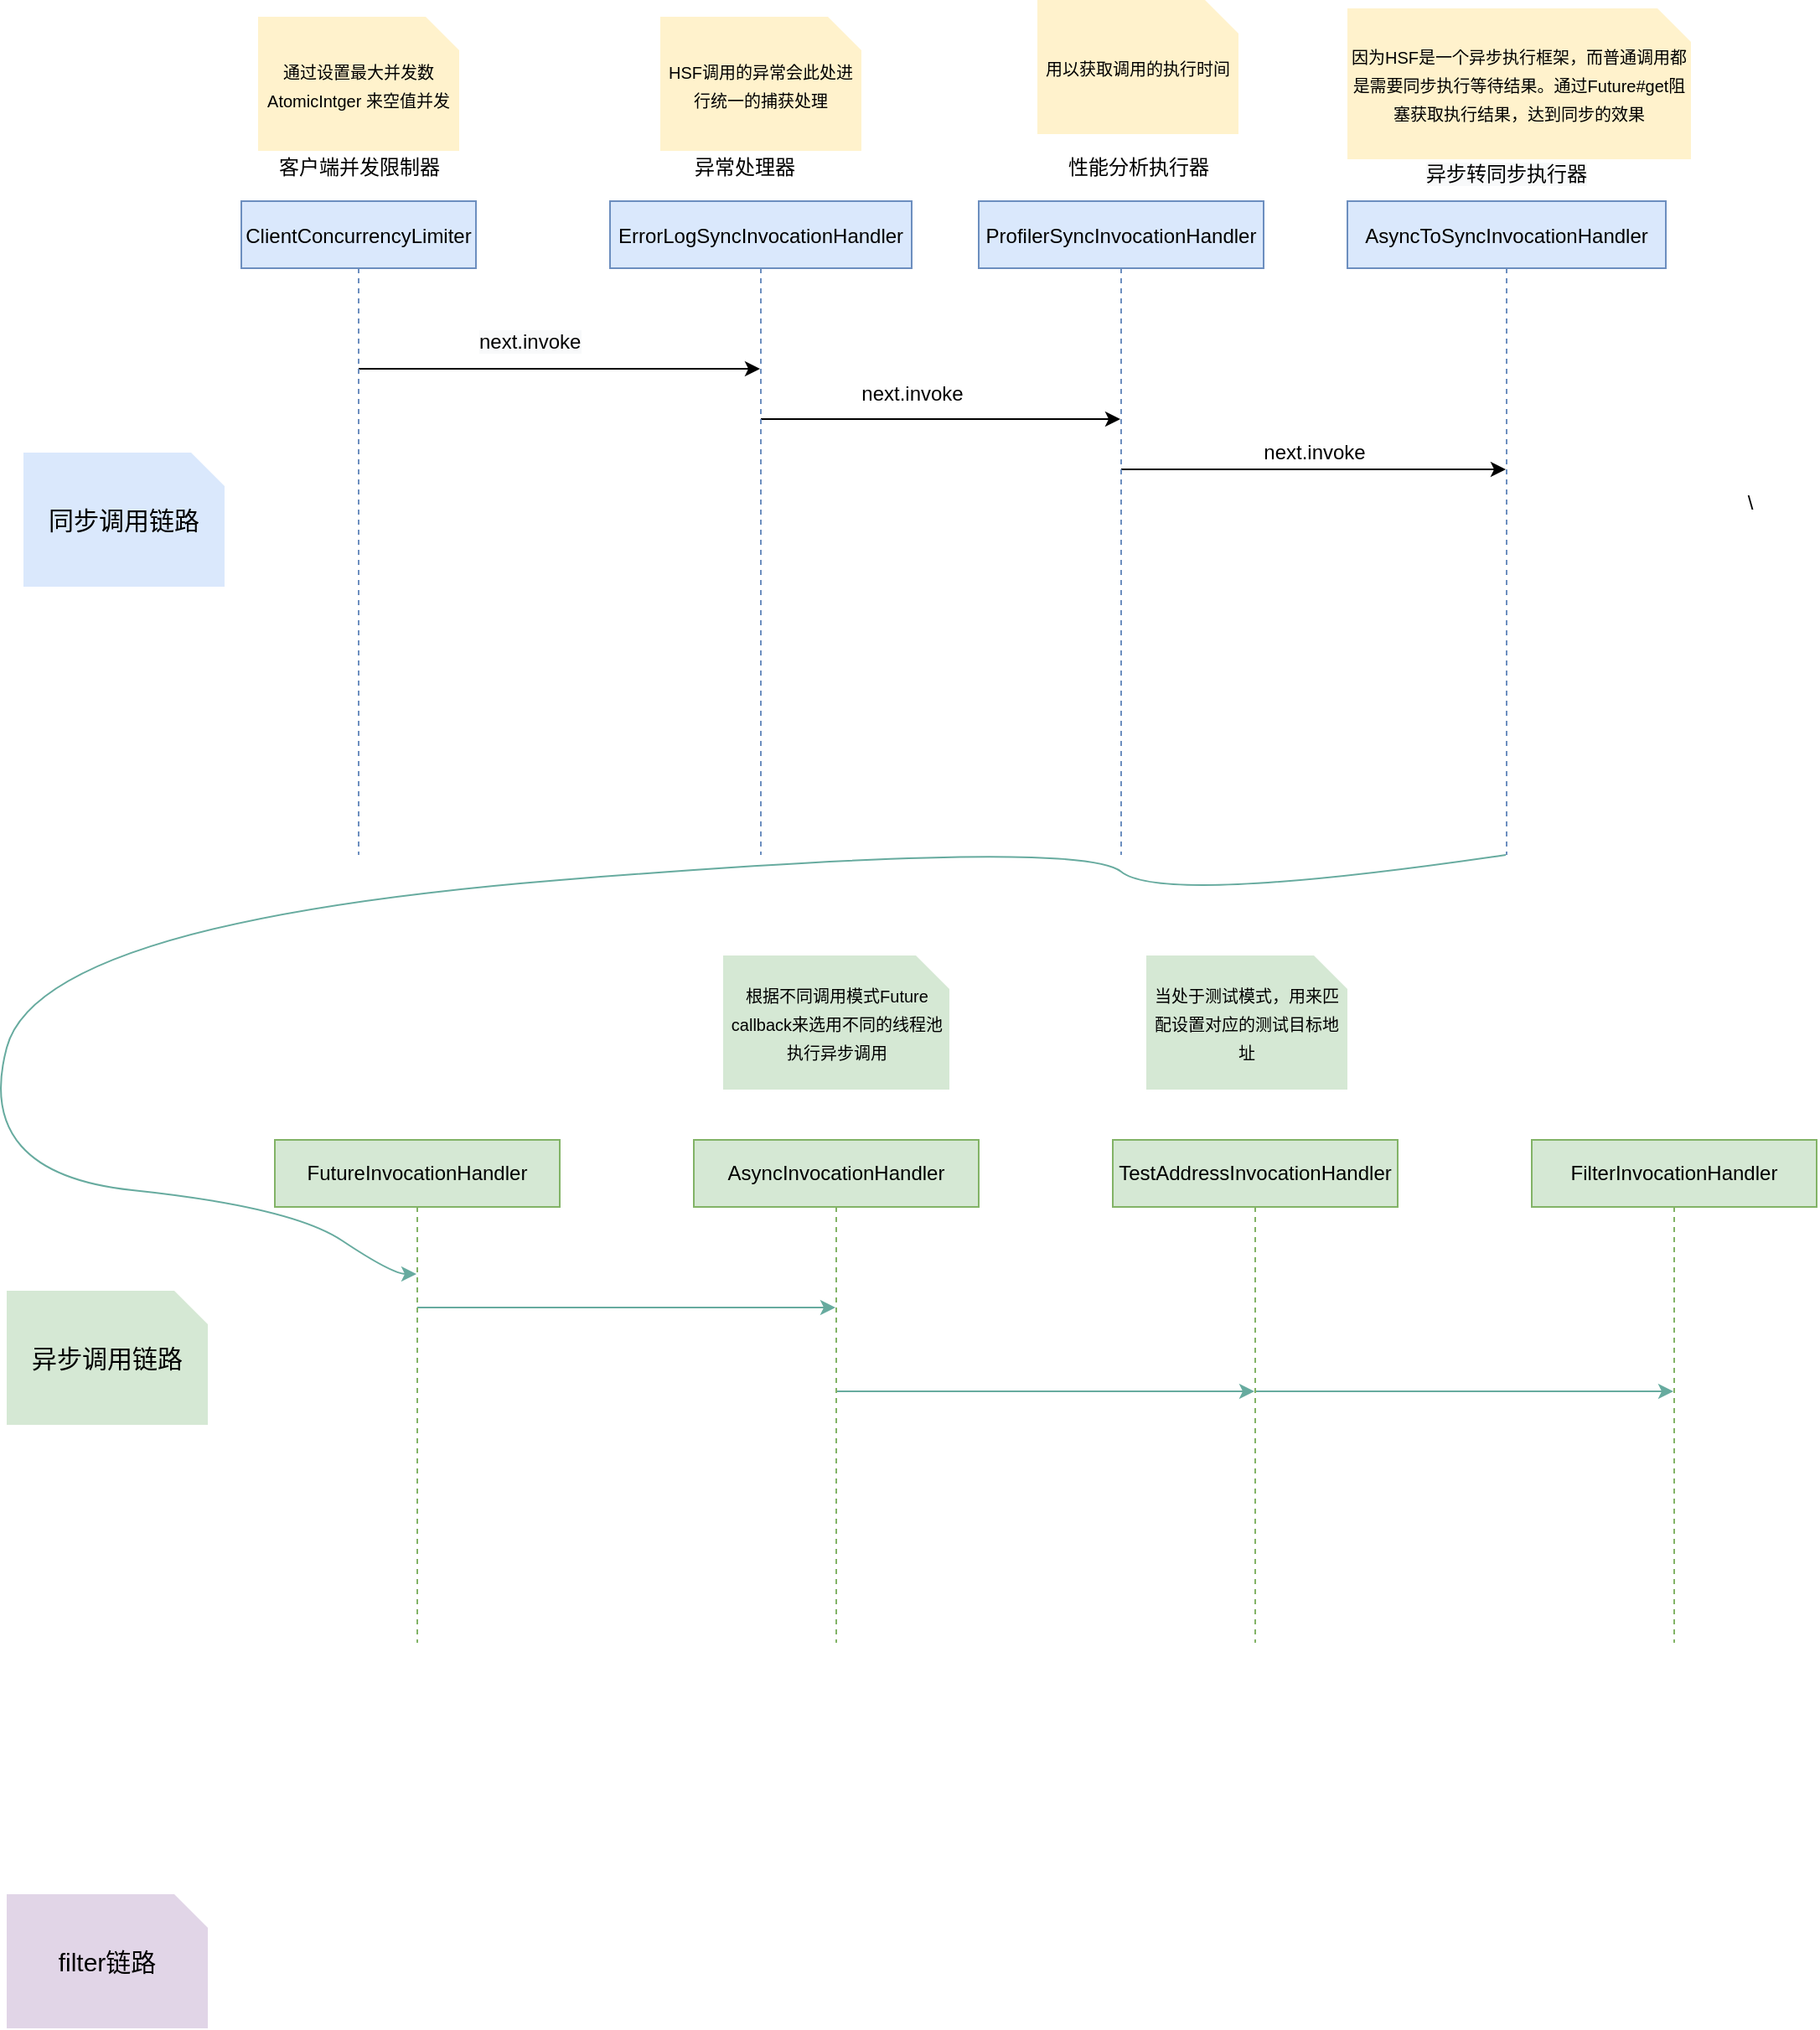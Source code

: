 <mxfile version="14.1.1" type="github">
  <diagram id="kgpKYQtTHZ0yAKxKKP6v" name="Page-1">
    <mxGraphModel dx="2617" dy="2259" grid="1" gridSize="10" guides="1" tooltips="1" connect="1" arrows="1" fold="1" page="1" pageScale="1" pageWidth="850" pageHeight="1100" math="0" shadow="0">
      <root>
        <mxCell id="0" />
        <mxCell id="1" parent="0" />
        <mxCell id="x7nl987tTBAlt_DvxvBK-10" value="" style="edgeStyle=orthogonalEdgeStyle;rounded=0;orthogonalLoop=1;jettySize=auto;html=1;" parent="1" source="3nuBFxr9cyL0pnOWT2aG-5" target="x7nl987tTBAlt_DvxvBK-9" edge="1">
          <mxGeometry relative="1" as="geometry">
            <Array as="points">
              <mxPoint x="100" y="200" />
              <mxPoint x="100" y="200" />
            </Array>
          </mxGeometry>
        </mxCell>
        <mxCell id="3nuBFxr9cyL0pnOWT2aG-5" value="ClientConcurrencyLimiter" style="shape=umlLifeline;perimeter=lifelinePerimeter;container=1;collapsible=0;recursiveResize=0;rounded=0;shadow=0;strokeWidth=1;fillColor=#dae8fc;strokeColor=#6c8ebf;" parent="1" vertex="1">
          <mxGeometry x="-70" y="100" width="140" height="390" as="geometry" />
        </mxCell>
        <mxCell id="x7nl987tTBAlt_DvxvBK-12" value="" style="edgeStyle=orthogonalEdgeStyle;rounded=0;orthogonalLoop=1;jettySize=auto;html=1;" parent="1" source="x7nl987tTBAlt_DvxvBK-9" target="x7nl987tTBAlt_DvxvBK-11" edge="1">
          <mxGeometry relative="1" as="geometry">
            <Array as="points">
              <mxPoint x="350" y="230" />
              <mxPoint x="350" y="230" />
            </Array>
          </mxGeometry>
        </mxCell>
        <mxCell id="x7nl987tTBAlt_DvxvBK-9" value="ErrorLogSyncInvocationHandler" style="shape=umlLifeline;perimeter=lifelinePerimeter;container=1;collapsible=0;recursiveResize=0;rounded=0;shadow=0;strokeWidth=1;fillColor=#dae8fc;strokeColor=#6c8ebf;" parent="1" vertex="1">
          <mxGeometry x="150" y="100" width="180" height="390" as="geometry" />
        </mxCell>
        <mxCell id="x7nl987tTBAlt_DvxvBK-16" value="" style="edgeStyle=orthogonalEdgeStyle;rounded=0;orthogonalLoop=1;jettySize=auto;html=1;" parent="1" source="x7nl987tTBAlt_DvxvBK-11" target="x7nl987tTBAlt_DvxvBK-15" edge="1">
          <mxGeometry relative="1" as="geometry">
            <Array as="points">
              <mxPoint x="550" y="260" />
              <mxPoint x="550" y="260" />
            </Array>
          </mxGeometry>
        </mxCell>
        <mxCell id="x7nl987tTBAlt_DvxvBK-11" value="ProfilerSyncInvocationHandler" style="shape=umlLifeline;perimeter=lifelinePerimeter;container=1;collapsible=0;recursiveResize=0;rounded=0;shadow=0;strokeWidth=1;fillColor=#dae8fc;strokeColor=#6c8ebf;" parent="1" vertex="1">
          <mxGeometry x="370" y="100" width="170" height="390" as="geometry" />
        </mxCell>
        <mxCell id="x7nl987tTBAlt_DvxvBK-15" value="AsyncToSyncInvocationHandler" style="shape=umlLifeline;perimeter=lifelinePerimeter;container=1;collapsible=0;recursiveResize=0;rounded=0;shadow=0;strokeWidth=1;fillColor=#dae8fc;strokeColor=#6c8ebf;" parent="1" vertex="1">
          <mxGeometry x="590" y="100" width="190" height="390" as="geometry" />
        </mxCell>
        <mxCell id="la7sN57ci4mc6fE4O83t-3" value="next.invoke" style="text;html=1;align=center;verticalAlign=middle;resizable=0;points=[];autosize=1;" vertex="1" parent="1">
          <mxGeometry x="290" y="205" width="80" height="20" as="geometry" />
        </mxCell>
        <mxCell id="la7sN57ci4mc6fE4O83t-4" value="&lt;meta charset=&quot;utf-8&quot;&gt;&lt;span style=&quot;color: rgb(0, 0, 0); font-family: helvetica; font-size: 12px; font-style: normal; font-weight: 400; letter-spacing: normal; text-align: center; text-indent: 0px; text-transform: none; word-spacing: 0px; background-color: rgb(248, 249, 250); display: inline; float: none;&quot;&gt;next.invoke&lt;/span&gt;" style="text;whiteSpace=wrap;html=1;" vertex="1" parent="1">
          <mxGeometry x="70" y="170" width="90" height="30" as="geometry" />
        </mxCell>
        <mxCell id="la7sN57ci4mc6fE4O83t-5" value="next.invoke" style="text;html=1;align=center;verticalAlign=middle;resizable=0;points=[];autosize=1;" vertex="1" parent="1">
          <mxGeometry x="530" y="240" width="80" height="20" as="geometry" />
        </mxCell>
        <mxCell id="la7sN57ci4mc6fE4O83t-6" value="客户端并发限制器" style="text;html=1;align=center;verticalAlign=middle;resizable=0;points=[];autosize=1;" vertex="1" parent="1">
          <mxGeometry x="-55" y="70" width="110" height="20" as="geometry" />
        </mxCell>
        <mxCell id="la7sN57ci4mc6fE4O83t-7" value="&lt;font color=&quot;#000000&quot; size=&quot;1&quot;&gt;通过设置最大并发数 AtomicIntger 来空值并发&lt;/font&gt;" style="shape=note;strokeWidth=2;fontSize=14;size=20;whiteSpace=wrap;html=1;fillColor=#fff2cc;fontColor=#666600;strokeColor=none;" vertex="1" parent="1">
          <mxGeometry x="-60" y="-10" width="120" height="80" as="geometry" />
        </mxCell>
        <mxCell id="la7sN57ci4mc6fE4O83t-8" value="&lt;font color=&quot;#000000&quot; size=&quot;1&quot;&gt;HSF调用的异常会此处进行统一的捕获处理&lt;/font&gt;" style="shape=note;strokeWidth=2;fontSize=14;size=20;whiteSpace=wrap;html=1;fillColor=#fff2cc;fontColor=#666600;strokeColor=none;" vertex="1" parent="1">
          <mxGeometry x="180" y="-10" width="120" height="80" as="geometry" />
        </mxCell>
        <mxCell id="la7sN57ci4mc6fE4O83t-9" value="异常处理器" style="text;html=1;align=center;verticalAlign=middle;resizable=0;points=[];autosize=1;" vertex="1" parent="1">
          <mxGeometry x="190" y="70" width="80" height="20" as="geometry" />
        </mxCell>
        <mxCell id="la7sN57ci4mc6fE4O83t-10" value="&lt;font color=&quot;#000000&quot; size=&quot;1&quot;&gt;用以获取调用的执行时间&lt;/font&gt;" style="shape=note;strokeWidth=2;fontSize=14;size=20;whiteSpace=wrap;html=1;fillColor=#fff2cc;fontColor=#666600;strokeColor=none;" vertex="1" parent="1">
          <mxGeometry x="405" y="-20" width="120" height="80" as="geometry" />
        </mxCell>
        <mxCell id="la7sN57ci4mc6fE4O83t-11" value="性能分析执行器" style="text;html=1;align=center;verticalAlign=middle;resizable=0;points=[];autosize=1;" vertex="1" parent="1">
          <mxGeometry x="415" y="70" width="100" height="20" as="geometry" />
        </mxCell>
        <mxCell id="la7sN57ci4mc6fE4O83t-12" value="&lt;font color=&quot;#000000&quot; size=&quot;1&quot;&gt;因为HSF是一个异步执行框架，而普通调用都是需要同步执行等待结果。通过Future#get阻塞获取执行结果，达到同步的效果&lt;/font&gt;" style="shape=note;strokeWidth=2;fontSize=14;size=20;whiteSpace=wrap;html=1;fillColor=#fff2cc;fontColor=#666600;strokeColor=none;" vertex="1" parent="1">
          <mxGeometry x="590" y="-15" width="205" height="90" as="geometry" />
        </mxCell>
        <mxCell id="la7sN57ci4mc6fE4O83t-13" value="&lt;span style=&quot;color: rgb(0 , 0 , 0) ; font-family: &amp;#34;helvetica&amp;#34; ; font-size: 12px ; font-style: normal ; font-weight: 400 ; letter-spacing: normal ; text-align: center ; text-indent: 0px ; text-transform: none ; word-spacing: 0px ; background-color: rgb(248 , 249 , 250) ; display: inline ; float: none&quot;&gt;异步转同步执行器&lt;/span&gt;" style="text;whiteSpace=wrap;html=1;" vertex="1" parent="1">
          <mxGeometry x="635" y="70" width="110" height="30" as="geometry" />
        </mxCell>
        <mxCell id="la7sN57ci4mc6fE4O83t-16" value="\" style="text;html=1;align=center;verticalAlign=middle;resizable=0;points=[];autosize=1;" vertex="1" parent="1">
          <mxGeometry x="820" y="270" width="20" height="20" as="geometry" />
        </mxCell>
        <mxCell id="la7sN57ci4mc6fE4O83t-26" value="" style="edgeStyle=orthogonalEdgeStyle;rounded=0;orthogonalLoop=1;jettySize=auto;html=1;strokeColor=#67AB9F;" edge="1" parent="1" source="la7sN57ci4mc6fE4O83t-19" target="la7sN57ci4mc6fE4O83t-25">
          <mxGeometry relative="1" as="geometry">
            <Array as="points">
              <mxPoint x="170" y="760" />
              <mxPoint x="170" y="760" />
            </Array>
          </mxGeometry>
        </mxCell>
        <mxCell id="la7sN57ci4mc6fE4O83t-19" value="FutureInvocationHandler" style="shape=umlLifeline;perimeter=lifelinePerimeter;whiteSpace=wrap;html=1;container=1;collapsible=0;recursiveResize=0;outlineConnect=0;fillColor=#d5e8d4;strokeColor=#82b366;" vertex="1" parent="1">
          <mxGeometry x="-50" y="660" width="170" height="300" as="geometry" />
        </mxCell>
        <mxCell id="la7sN57ci4mc6fE4O83t-21" value="&lt;font color=&quot;#000000&quot; style=&quot;font-size: 15px&quot;&gt;同步调用链路&lt;/font&gt;" style="shape=note;strokeWidth=2;fontSize=14;size=20;whiteSpace=wrap;html=1;fillColor=#dae8fc;strokeColor=none;" vertex="1" parent="1">
          <mxGeometry x="-200" y="250" width="120" height="80" as="geometry" />
        </mxCell>
        <mxCell id="la7sN57ci4mc6fE4O83t-24" value="&lt;font color=&quot;#000000&quot; style=&quot;font-size: 15px&quot;&gt;异步调用链路&lt;/font&gt;" style="shape=note;strokeWidth=2;fontSize=14;size=20;whiteSpace=wrap;html=1;fillColor=#d5e8d4;strokeColor=none;" vertex="1" parent="1">
          <mxGeometry x="-210" y="750" width="120" height="80" as="geometry" />
        </mxCell>
        <mxCell id="la7sN57ci4mc6fE4O83t-28" value="" style="edgeStyle=orthogonalEdgeStyle;rounded=0;orthogonalLoop=1;jettySize=auto;html=1;strokeColor=#67AB9F;" edge="1" parent="1" source="la7sN57ci4mc6fE4O83t-25" target="la7sN57ci4mc6fE4O83t-27">
          <mxGeometry relative="1" as="geometry">
            <Array as="points">
              <mxPoint x="450" y="790" />
              <mxPoint x="450" y="790" />
            </Array>
          </mxGeometry>
        </mxCell>
        <mxCell id="la7sN57ci4mc6fE4O83t-25" value="AsyncInvocationHandler" style="shape=umlLifeline;perimeter=lifelinePerimeter;whiteSpace=wrap;html=1;container=1;collapsible=0;recursiveResize=0;outlineConnect=0;fillColor=#d5e8d4;strokeColor=#82b366;" vertex="1" parent="1">
          <mxGeometry x="200" y="660" width="170" height="300" as="geometry" />
        </mxCell>
        <mxCell id="la7sN57ci4mc6fE4O83t-30" value="" style="edgeStyle=orthogonalEdgeStyle;rounded=0;orthogonalLoop=1;jettySize=auto;html=1;strokeColor=#67AB9F;" edge="1" parent="1" source="la7sN57ci4mc6fE4O83t-27" target="la7sN57ci4mc6fE4O83t-29">
          <mxGeometry relative="1" as="geometry" />
        </mxCell>
        <mxCell id="la7sN57ci4mc6fE4O83t-27" value="TestAddressInvocationHandler" style="shape=umlLifeline;perimeter=lifelinePerimeter;whiteSpace=wrap;html=1;container=1;collapsible=0;recursiveResize=0;outlineConnect=0;fillColor=#d5e8d4;strokeColor=#82b366;" vertex="1" parent="1">
          <mxGeometry x="450" y="660" width="170" height="300" as="geometry" />
        </mxCell>
        <mxCell id="la7sN57ci4mc6fE4O83t-29" value="FilterInvocationHandler" style="shape=umlLifeline;perimeter=lifelinePerimeter;whiteSpace=wrap;html=1;container=1;collapsible=0;recursiveResize=0;outlineConnect=0;fillColor=#d5e8d4;strokeColor=#82b366;" vertex="1" parent="1">
          <mxGeometry x="700" y="660" width="170" height="300" as="geometry" />
        </mxCell>
        <mxCell id="la7sN57ci4mc6fE4O83t-31" value="&lt;font color=&quot;#000000&quot; style=&quot;font-size: 10px&quot;&gt;根据不同调用模式Future callback来选用不同的线程池执行异步调用&lt;/font&gt;" style="shape=note;strokeWidth=2;fontSize=14;size=20;whiteSpace=wrap;html=1;fillColor=#d5e8d4;strokeColor=none;" vertex="1" parent="1">
          <mxGeometry x="217.5" y="550" width="135" height="80" as="geometry" />
        </mxCell>
        <mxCell id="la7sN57ci4mc6fE4O83t-32" value="&lt;span style=&quot;font-size: 10px&quot;&gt;当处于测试模式，用来匹配设置对应的测试目标地址&lt;/span&gt;" style="shape=note;strokeWidth=2;fontSize=14;size=20;whiteSpace=wrap;html=1;fillColor=#d5e8d4;strokeColor=none;" vertex="1" parent="1">
          <mxGeometry x="470" y="550" width="120" height="80" as="geometry" />
        </mxCell>
        <mxCell id="la7sN57ci4mc6fE4O83t-35" value="" style="curved=1;endArrow=classic;html=1;strokeColor=#67AB9F;" edge="1" parent="1" source="x7nl987tTBAlt_DvxvBK-15" target="la7sN57ci4mc6fE4O83t-19">
          <mxGeometry width="50" height="50" relative="1" as="geometry">
            <mxPoint x="430" y="520" as="sourcePoint" />
            <mxPoint x="-150" y="680" as="targetPoint" />
            <Array as="points">
              <mxPoint x="480" y="520" />
              <mxPoint x="430" y="480" />
              <mxPoint x="-190" y="530" />
              <mxPoint x="-230" y="680" />
              <mxPoint x="-40" y="700" />
              <mxPoint x="20" y="740" />
            </Array>
          </mxGeometry>
        </mxCell>
        <mxCell id="la7sN57ci4mc6fE4O83t-36" value="&lt;span style=&quot;font-size: 15px&quot;&gt;filter链路&lt;/span&gt;" style="shape=note;strokeWidth=2;fontSize=14;size=20;whiteSpace=wrap;html=1;fillColor=#e1d5e7;strokeColor=none;" vertex="1" parent="1">
          <mxGeometry x="-210" y="1110" width="120" height="80" as="geometry" />
        </mxCell>
      </root>
    </mxGraphModel>
  </diagram>
</mxfile>
